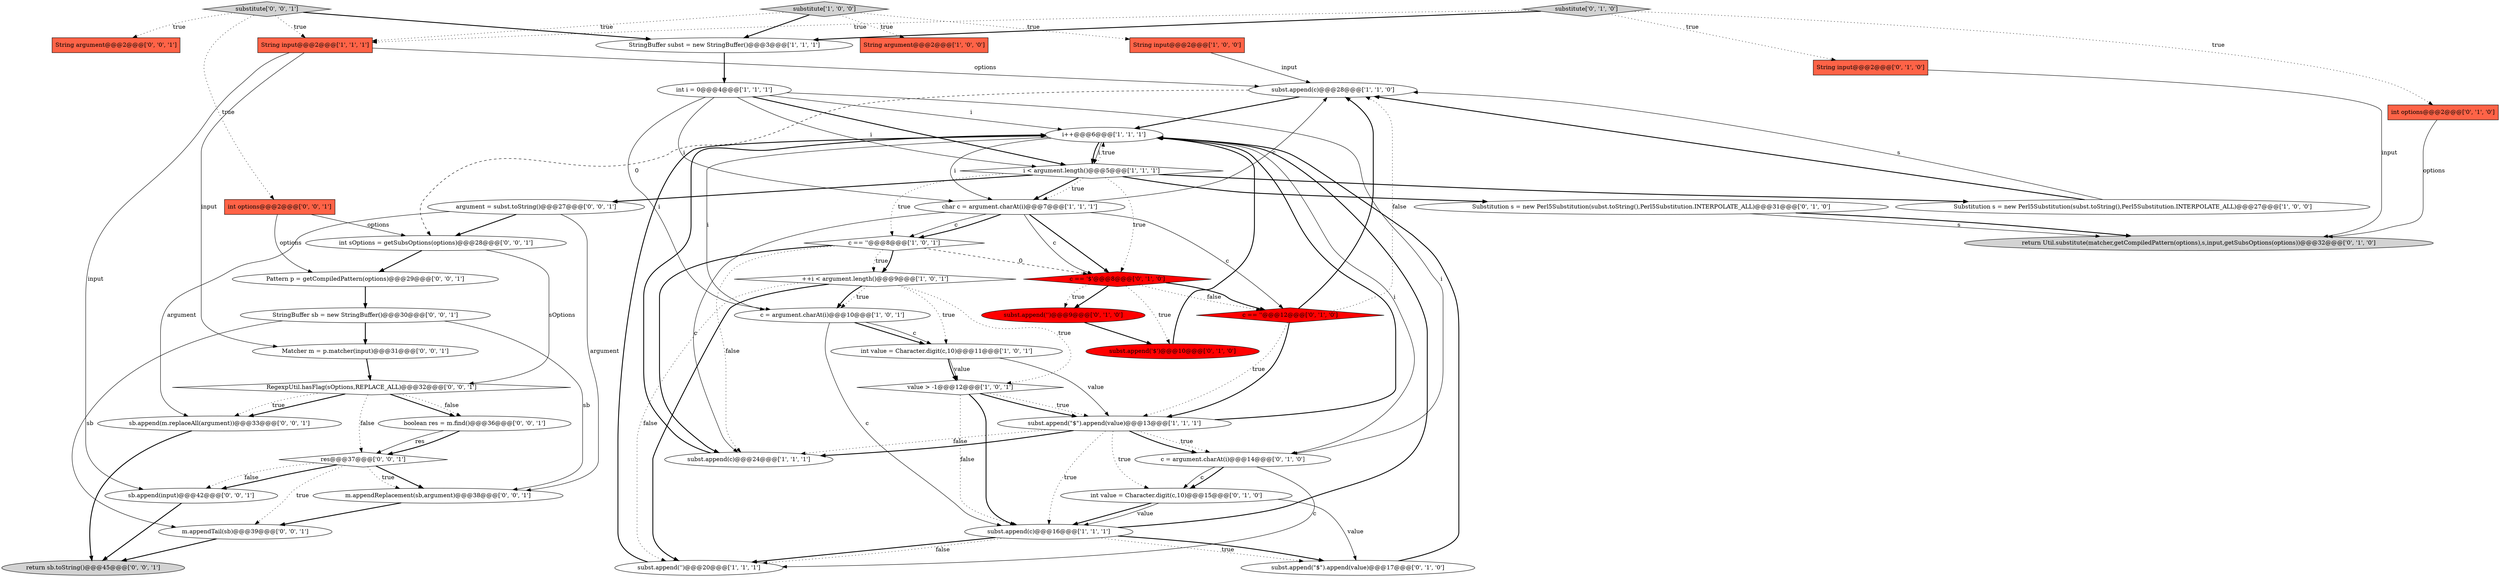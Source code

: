 digraph {
12 [style = filled, label = "substitute['1', '0', '0']", fillcolor = lightgray, shape = diamond image = "AAA0AAABBB1BBB"];
38 [style = filled, label = "StringBuffer sb = new StringBuffer()@@@30@@@['0', '0', '1']", fillcolor = white, shape = ellipse image = "AAA0AAABBB3BBB"];
16 [style = filled, label = "c = argument.charAt(i)@@@10@@@['1', '0', '1']", fillcolor = white, shape = ellipse image = "AAA0AAABBB1BBB"];
6 [style = filled, label = "String input@@@2@@@['1', '1', '1']", fillcolor = tomato, shape = box image = "AAA0AAABBB1BBB"];
39 [style = filled, label = "sb.append(m.replaceAll(argument))@@@33@@@['0', '0', '1']", fillcolor = white, shape = ellipse image = "AAA0AAABBB3BBB"];
10 [style = filled, label = "subst.append(c)@@@28@@@['1', '1', '0']", fillcolor = white, shape = ellipse image = "AAA0AAABBB1BBB"];
17 [style = filled, label = "int i = 0@@@4@@@['1', '1', '1']", fillcolor = white, shape = ellipse image = "AAA0AAABBB1BBB"];
21 [style = filled, label = "substitute['0', '1', '0']", fillcolor = lightgray, shape = diamond image = "AAA0AAABBB2BBB"];
23 [style = filled, label = "int value = Character.digit(c,10)@@@15@@@['0', '1', '0']", fillcolor = white, shape = ellipse image = "AAA0AAABBB2BBB"];
30 [style = filled, label = "c = argument.charAt(i)@@@14@@@['0', '1', '0']", fillcolor = white, shape = ellipse image = "AAA0AAABBB2BBB"];
47 [style = filled, label = "int sOptions = getSubsOptions(options)@@@28@@@['0', '0', '1']", fillcolor = white, shape = ellipse image = "AAA0AAABBB3BBB"];
25 [style = filled, label = "c == '$'@@@8@@@['0', '1', '0']", fillcolor = red, shape = diamond image = "AAA1AAABBB2BBB"];
31 [style = filled, label = "subst.append(\"$\").append(value)@@@17@@@['0', '1', '0']", fillcolor = white, shape = ellipse image = "AAA0AAABBB2BBB"];
7 [style = filled, label = "int value = Character.digit(c,10)@@@11@@@['1', '0', '1']", fillcolor = white, shape = ellipse image = "AAA0AAABBB1BBB"];
35 [style = filled, label = "Pattern p = getCompiledPattern(options)@@@29@@@['0', '0', '1']", fillcolor = white, shape = ellipse image = "AAA0AAABBB3BBB"];
5 [style = filled, label = "c == '\'@@@8@@@['1', '0', '1']", fillcolor = white, shape = diamond image = "AAA0AAABBB1BBB"];
1 [style = filled, label = "String input@@@2@@@['1', '0', '0']", fillcolor = tomato, shape = box image = "AAA0AAABBB1BBB"];
24 [style = filled, label = "String input@@@2@@@['0', '1', '0']", fillcolor = tomato, shape = box image = "AAA0AAABBB2BBB"];
45 [style = filled, label = "Matcher m = p.matcher(input)@@@31@@@['0', '0', '1']", fillcolor = white, shape = ellipse image = "AAA0AAABBB3BBB"];
2 [style = filled, label = "i < argument.length()@@@5@@@['1', '1', '1']", fillcolor = white, shape = diamond image = "AAA0AAABBB1BBB"];
29 [style = filled, label = "Substitution s = new Perl5Substitution(subst.toString(),Perl5Substitution.INTERPOLATE_ALL)@@@31@@@['0', '1', '0']", fillcolor = white, shape = ellipse image = "AAA0AAABBB2BBB"];
28 [style = filled, label = "int options@@@2@@@['0', '1', '0']", fillcolor = tomato, shape = box image = "AAA0AAABBB2BBB"];
27 [style = filled, label = "return Util.substitute(matcher,getCompiledPattern(options),s,input,getSubsOptions(options))@@@32@@@['0', '1', '0']", fillcolor = lightgray, shape = ellipse image = "AAA0AAABBB2BBB"];
26 [style = filled, label = "subst.append('$')@@@10@@@['0', '1', '0']", fillcolor = red, shape = ellipse image = "AAA1AAABBB2BBB"];
33 [style = filled, label = "return sb.toString()@@@45@@@['0', '0', '1']", fillcolor = lightgray, shape = ellipse image = "AAA0AAABBB3BBB"];
14 [style = filled, label = "Substitution s = new Perl5Substitution(subst.toString(),Perl5Substitution.INTERPOLATE_ALL)@@@27@@@['1', '0', '0']", fillcolor = white, shape = ellipse image = "AAA0AAABBB1BBB"];
41 [style = filled, label = "boolean res = m.find()@@@36@@@['0', '0', '1']", fillcolor = white, shape = ellipse image = "AAA0AAABBB3BBB"];
46 [style = filled, label = "RegexpUtil.hasFlag(sOptions,REPLACE_ALL)@@@32@@@['0', '0', '1']", fillcolor = white, shape = diamond image = "AAA0AAABBB3BBB"];
22 [style = filled, label = "subst.append('\')@@@9@@@['0', '1', '0']", fillcolor = red, shape = ellipse image = "AAA1AAABBB2BBB"];
44 [style = filled, label = "substitute['0', '0', '1']", fillcolor = lightgray, shape = diamond image = "AAA0AAABBB3BBB"];
19 [style = filled, label = "subst.append('\')@@@20@@@['1', '1', '1']", fillcolor = white, shape = ellipse image = "AAA0AAABBB1BBB"];
13 [style = filled, label = "subst.append(\"$\").append(value)@@@13@@@['1', '1', '1']", fillcolor = white, shape = ellipse image = "AAA0AAABBB1BBB"];
36 [style = filled, label = "argument = subst.toString()@@@27@@@['0', '0', '1']", fillcolor = white, shape = ellipse image = "AAA0AAABBB3BBB"];
8 [style = filled, label = "StringBuffer subst = new StringBuffer()@@@3@@@['1', '1', '1']", fillcolor = white, shape = ellipse image = "AAA0AAABBB1BBB"];
3 [style = filled, label = "String argument@@@2@@@['1', '0', '0']", fillcolor = tomato, shape = box image = "AAA0AAABBB1BBB"];
43 [style = filled, label = "String argument@@@2@@@['0', '0', '1']", fillcolor = tomato, shape = box image = "AAA0AAABBB3BBB"];
18 [style = filled, label = "++i < argument.length()@@@9@@@['1', '0', '1']", fillcolor = white, shape = diamond image = "AAA0AAABBB1BBB"];
20 [style = filled, label = "c == '\'@@@12@@@['0', '1', '0']", fillcolor = red, shape = diamond image = "AAA1AAABBB2BBB"];
0 [style = filled, label = "value > -1@@@12@@@['1', '0', '1']", fillcolor = white, shape = diamond image = "AAA0AAABBB1BBB"];
34 [style = filled, label = "int options@@@2@@@['0', '0', '1']", fillcolor = tomato, shape = box image = "AAA0AAABBB3BBB"];
32 [style = filled, label = "res@@@37@@@['0', '0', '1']", fillcolor = white, shape = diamond image = "AAA0AAABBB3BBB"];
9 [style = filled, label = "char c = argument.charAt(i)@@@7@@@['1', '1', '1']", fillcolor = white, shape = ellipse image = "AAA0AAABBB1BBB"];
15 [style = filled, label = "i++@@@6@@@['1', '1', '1']", fillcolor = white, shape = ellipse image = "AAA0AAABBB1BBB"];
37 [style = filled, label = "m.appendReplacement(sb,argument)@@@38@@@['0', '0', '1']", fillcolor = white, shape = ellipse image = "AAA0AAABBB3BBB"];
11 [style = filled, label = "subst.append(c)@@@16@@@['1', '1', '1']", fillcolor = white, shape = ellipse image = "AAA0AAABBB1BBB"];
4 [style = filled, label = "subst.append(c)@@@24@@@['1', '1', '1']", fillcolor = white, shape = ellipse image = "AAA0AAABBB1BBB"];
42 [style = filled, label = "m.appendTail(sb)@@@39@@@['0', '0', '1']", fillcolor = white, shape = ellipse image = "AAA0AAABBB3BBB"];
40 [style = filled, label = "sb.append(input)@@@42@@@['0', '0', '1']", fillcolor = white, shape = ellipse image = "AAA0AAABBB3BBB"];
14->10 [style = solid, label="s"];
44->8 [style = bold, label=""];
32->37 [style = bold, label=""];
36->39 [style = solid, label="argument"];
0->13 [style = bold, label=""];
25->22 [style = bold, label=""];
5->18 [style = dotted, label="true"];
41->32 [style = solid, label="res"];
4->15 [style = bold, label=""];
16->7 [style = bold, label=""];
21->8 [style = bold, label=""];
2->15 [style = dotted, label="true"];
5->25 [style = dashed, label="0"];
2->25 [style = dotted, label="true"];
25->20 [style = dotted, label="false"];
32->42 [style = dotted, label="true"];
11->31 [style = dotted, label="true"];
17->15 [style = solid, label="i"];
7->13 [style = solid, label="value"];
21->24 [style = dotted, label="true"];
44->34 [style = dotted, label="true"];
15->16 [style = solid, label="i"];
2->14 [style = bold, label=""];
26->15 [style = bold, label=""];
15->2 [style = solid, label="i"];
2->36 [style = bold, label=""];
9->5 [style = bold, label=""];
32->37 [style = dotted, label="true"];
20->13 [style = dotted, label="true"];
35->38 [style = bold, label=""];
19->15 [style = bold, label=""];
6->45 [style = solid, label="input"];
12->3 [style = dotted, label="true"];
9->25 [style = solid, label="c"];
41->32 [style = bold, label=""];
9->20 [style = solid, label="c"];
18->16 [style = dotted, label="true"];
44->43 [style = dotted, label="true"];
29->27 [style = solid, label="s"];
18->19 [style = bold, label=""];
14->10 [style = bold, label=""];
23->31 [style = solid, label="value"];
7->0 [style = bold, label=""];
38->45 [style = bold, label=""];
2->9 [style = bold, label=""];
46->39 [style = bold, label=""];
9->5 [style = solid, label="c"];
38->42 [style = solid, label="sb"];
21->28 [style = dotted, label="true"];
46->41 [style = bold, label=""];
13->23 [style = dotted, label="true"];
47->46 [style = solid, label="sOptions"];
8->17 [style = bold, label=""];
29->27 [style = bold, label=""];
15->9 [style = solid, label="i"];
28->27 [style = solid, label="options"];
17->2 [style = bold, label=""];
13->4 [style = dotted, label="false"];
1->10 [style = solid, label="input"];
12->6 [style = dotted, label="true"];
36->37 [style = solid, label="argument"];
18->19 [style = dotted, label="false"];
15->30 [style = solid, label="i"];
18->0 [style = dotted, label="true"];
13->15 [style = bold, label=""];
45->46 [style = bold, label=""];
24->27 [style = solid, label="input"];
25->26 [style = dotted, label="true"];
21->6 [style = dotted, label="true"];
30->19 [style = solid, label="c"];
22->26 [style = bold, label=""];
20->13 [style = bold, label=""];
18->7 [style = dotted, label="true"];
32->40 [style = dotted, label="false"];
0->11 [style = bold, label=""];
6->40 [style = solid, label="input"];
9->4 [style = solid, label="c"];
5->18 [style = bold, label=""];
39->33 [style = bold, label=""];
11->31 [style = bold, label=""];
16->11 [style = solid, label="c"];
25->20 [style = bold, label=""];
40->33 [style = bold, label=""];
0->11 [style = dotted, label="false"];
13->30 [style = dotted, label="true"];
30->23 [style = solid, label="c"];
2->9 [style = dotted, label="true"];
12->8 [style = bold, label=""];
32->40 [style = bold, label=""];
5->4 [style = bold, label=""];
38->37 [style = solid, label="sb"];
17->30 [style = solid, label="i"];
13->11 [style = dotted, label="true"];
46->41 [style = dotted, label="false"];
23->11 [style = bold, label=""];
2->5 [style = dotted, label="true"];
37->42 [style = bold, label=""];
18->16 [style = bold, label=""];
5->4 [style = dotted, label="false"];
15->2 [style = bold, label=""];
36->47 [style = bold, label=""];
10->15 [style = bold, label=""];
0->13 [style = dotted, label="true"];
16->7 [style = solid, label="c"];
30->23 [style = bold, label=""];
6->10 [style = solid, label="options"];
7->0 [style = solid, label="value"];
12->1 [style = dotted, label="true"];
42->33 [style = bold, label=""];
13->30 [style = bold, label=""];
11->19 [style = bold, label=""];
9->10 [style = solid, label="c"];
47->35 [style = bold, label=""];
31->15 [style = bold, label=""];
17->9 [style = solid, label="i"];
11->15 [style = bold, label=""];
20->10 [style = dotted, label="false"];
20->10 [style = bold, label=""];
34->35 [style = solid, label="options"];
17->16 [style = solid, label="i"];
11->19 [style = dotted, label="false"];
9->25 [style = bold, label=""];
25->22 [style = dotted, label="true"];
23->11 [style = solid, label="value"];
46->39 [style = dotted, label="true"];
46->32 [style = dotted, label="false"];
17->2 [style = solid, label="i"];
44->6 [style = dotted, label="true"];
2->29 [style = bold, label=""];
10->47 [style = dashed, label="0"];
34->47 [style = solid, label="options"];
13->4 [style = bold, label=""];
}
